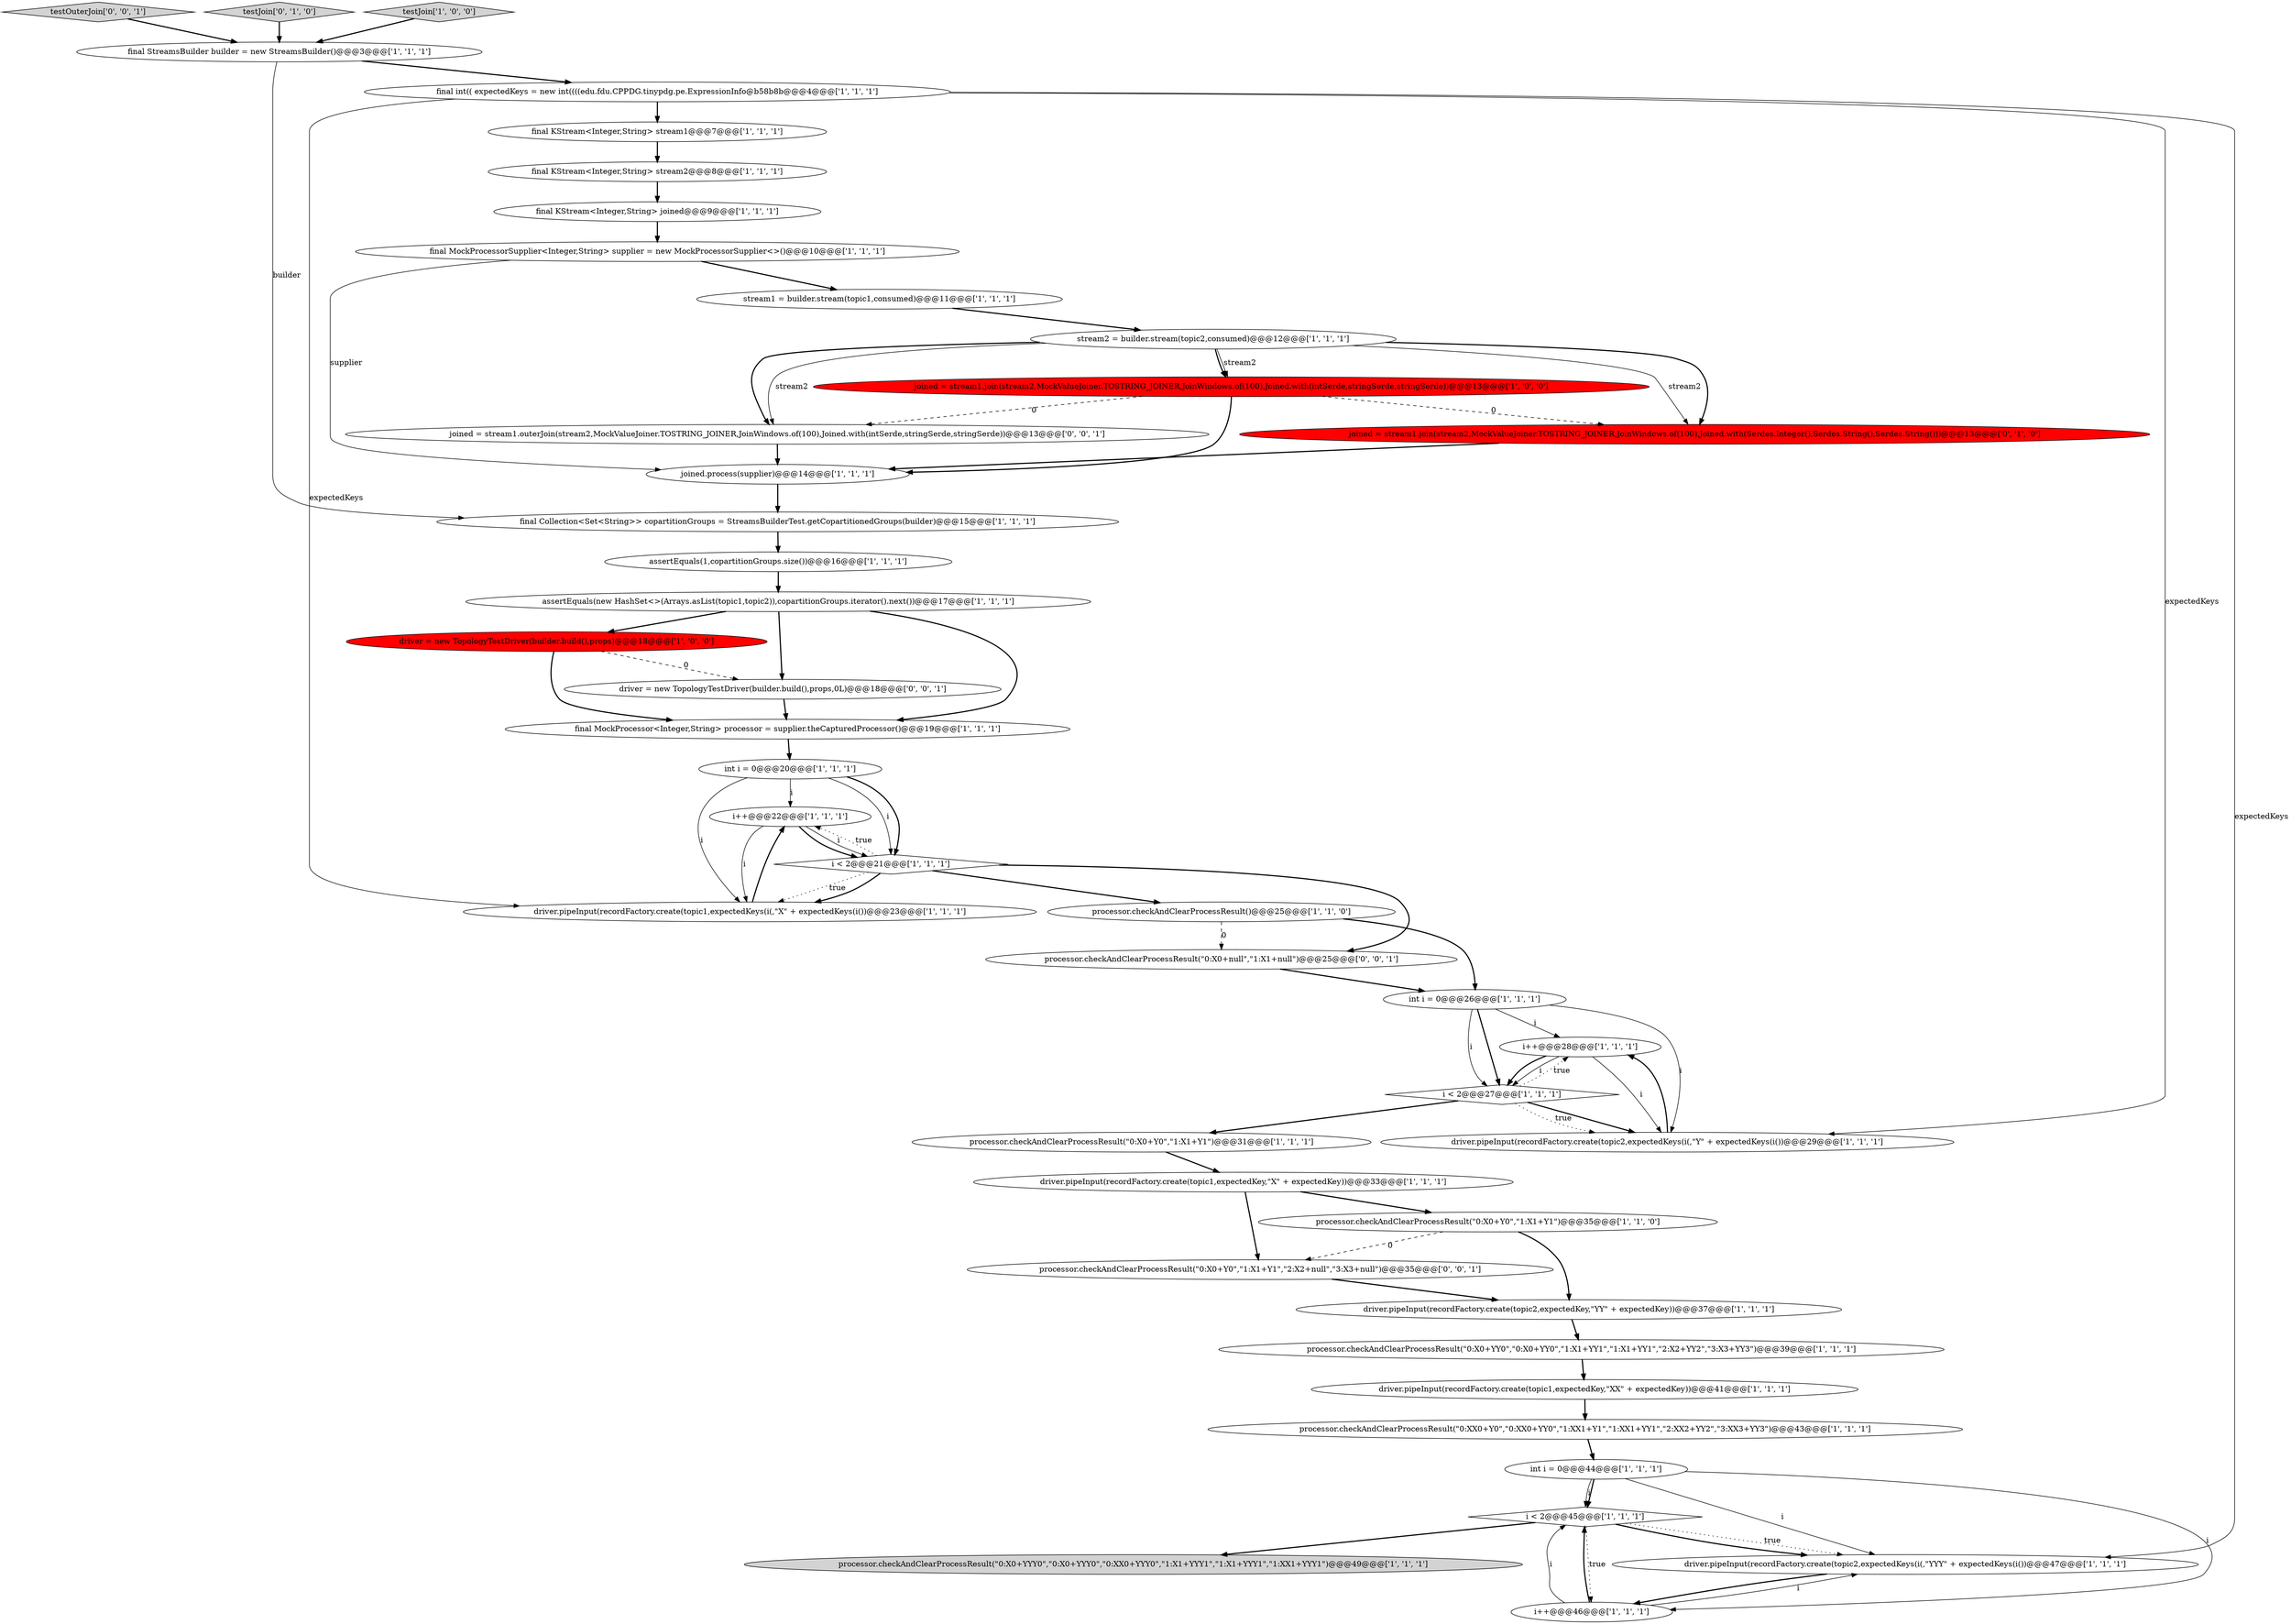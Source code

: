 digraph {
43 [style = filled, label = "processor.checkAndClearProcessResult(\"0:X0+null\",\"1:X1+null\")@@@25@@@['0', '0', '1']", fillcolor = white, shape = ellipse image = "AAA0AAABBB3BBB"];
31 [style = filled, label = "final int(( expectedKeys = new int((((edu.fdu.CPPDG.tinypdg.pe.ExpressionInfo@b58b8b@@@4@@@['1', '1', '1']", fillcolor = white, shape = ellipse image = "AAA0AAABBB1BBB"];
11 [style = filled, label = "final StreamsBuilder builder = new StreamsBuilder()@@@3@@@['1', '1', '1']", fillcolor = white, shape = ellipse image = "AAA0AAABBB1BBB"];
22 [style = filled, label = "assertEquals(1,copartitionGroups.size())@@@16@@@['1', '1', '1']", fillcolor = white, shape = ellipse image = "AAA0AAABBB1BBB"];
26 [style = filled, label = "driver.pipeInput(recordFactory.create(topic1,expectedKey,\"X\" + expectedKey))@@@33@@@['1', '1', '1']", fillcolor = white, shape = ellipse image = "AAA0AAABBB1BBB"];
29 [style = filled, label = "assertEquals(new HashSet<>(Arrays.asList(topic1,topic2)),copartitionGroups.iterator().next())@@@17@@@['1', '1', '1']", fillcolor = white, shape = ellipse image = "AAA0AAABBB1BBB"];
7 [style = filled, label = "processor.checkAndClearProcessResult()@@@25@@@['1', '1', '0']", fillcolor = white, shape = ellipse image = "AAA0AAABBB1BBB"];
36 [style = filled, label = "i++@@@28@@@['1', '1', '1']", fillcolor = white, shape = ellipse image = "AAA0AAABBB1BBB"];
33 [style = filled, label = "int i = 0@@@26@@@['1', '1', '1']", fillcolor = white, shape = ellipse image = "AAA0AAABBB1BBB"];
40 [style = filled, label = "driver = new TopologyTestDriver(builder.build(),props,0L)@@@18@@@['0', '0', '1']", fillcolor = white, shape = ellipse image = "AAA0AAABBB3BBB"];
12 [style = filled, label = "driver = new TopologyTestDriver(builder.build(),props)@@@18@@@['1', '0', '0']", fillcolor = red, shape = ellipse image = "AAA1AAABBB1BBB"];
41 [style = filled, label = "joined = stream1.outerJoin(stream2,MockValueJoiner.TOSTRING_JOINER,JoinWindows.of(100),Joined.with(intSerde,stringSerde,stringSerde))@@@13@@@['0', '0', '1']", fillcolor = white, shape = ellipse image = "AAA0AAABBB3BBB"];
19 [style = filled, label = "final KStream<Integer,String> stream1@@@7@@@['1', '1', '1']", fillcolor = white, shape = ellipse image = "AAA0AAABBB1BBB"];
25 [style = filled, label = "final Collection<Set<String>> copartitionGroups = StreamsBuilderTest.getCopartitionedGroups(builder)@@@15@@@['1', '1', '1']", fillcolor = white, shape = ellipse image = "AAA0AAABBB1BBB"];
17 [style = filled, label = "stream1 = builder.stream(topic1,consumed)@@@11@@@['1', '1', '1']", fillcolor = white, shape = ellipse image = "AAA0AAABBB1BBB"];
35 [style = filled, label = "processor.checkAndClearProcessResult(\"0:X0+Y0\",\"1:X1+Y1\")@@@31@@@['1', '1', '1']", fillcolor = white, shape = ellipse image = "AAA0AAABBB1BBB"];
39 [style = filled, label = "testOuterJoin['0', '0', '1']", fillcolor = lightgray, shape = diamond image = "AAA0AAABBB3BBB"];
2 [style = filled, label = "joined = stream1.join(stream2,MockValueJoiner.TOSTRING_JOINER,JoinWindows.of(100),Joined.with(intSerde,stringSerde,stringSerde))@@@13@@@['1', '0', '0']", fillcolor = red, shape = ellipse image = "AAA1AAABBB1BBB"];
28 [style = filled, label = "driver.pipeInput(recordFactory.create(topic2,expectedKey,\"YY\" + expectedKey))@@@37@@@['1', '1', '1']", fillcolor = white, shape = ellipse image = "AAA0AAABBB1BBB"];
4 [style = filled, label = "i < 2@@@27@@@['1', '1', '1']", fillcolor = white, shape = diamond image = "AAA0AAABBB1BBB"];
37 [style = filled, label = "joined = stream1.join(stream2,MockValueJoiner.TOSTRING_JOINER,JoinWindows.of(100),Joined.with(Serdes.Integer(),Serdes.String(),Serdes.String()))@@@13@@@['0', '1', '0']", fillcolor = red, shape = ellipse image = "AAA1AAABBB2BBB"];
24 [style = filled, label = "processor.checkAndClearProcessResult(\"0:XX0+Y0\",\"0:XX0+YY0\",\"1:XX1+Y1\",\"1:XX1+YY1\",\"2:XX2+YY2\",\"3:XX3+YY3\")@@@43@@@['1', '1', '1']", fillcolor = white, shape = ellipse image = "AAA0AAABBB1BBB"];
9 [style = filled, label = "int i = 0@@@20@@@['1', '1', '1']", fillcolor = white, shape = ellipse image = "AAA0AAABBB1BBB"];
15 [style = filled, label = "i++@@@22@@@['1', '1', '1']", fillcolor = white, shape = ellipse image = "AAA0AAABBB1BBB"];
21 [style = filled, label = "int i = 0@@@44@@@['1', '1', '1']", fillcolor = white, shape = ellipse image = "AAA0AAABBB1BBB"];
30 [style = filled, label = "processor.checkAndClearProcessResult(\"0:X0+YYY0\",\"0:X0+YYY0\",\"0:XX0+YYY0\",\"1:X1+YYY1\",\"1:X1+YYY1\",\"1:XX1+YYY1\")@@@49@@@['1', '1', '1']", fillcolor = lightgray, shape = ellipse image = "AAA0AAABBB1BBB"];
13 [style = filled, label = "i < 2@@@45@@@['1', '1', '1']", fillcolor = white, shape = diamond image = "AAA0AAABBB1BBB"];
8 [style = filled, label = "driver.pipeInput(recordFactory.create(topic2,expectedKeys(i(,\"YYY\" + expectedKeys(i())@@@47@@@['1', '1', '1']", fillcolor = white, shape = ellipse image = "AAA0AAABBB1BBB"];
5 [style = filled, label = "final KStream<Integer,String> stream2@@@8@@@['1', '1', '1']", fillcolor = white, shape = ellipse image = "AAA0AAABBB1BBB"];
6 [style = filled, label = "driver.pipeInput(recordFactory.create(topic1,expectedKeys(i(,\"X\" + expectedKeys(i())@@@23@@@['1', '1', '1']", fillcolor = white, shape = ellipse image = "AAA0AAABBB1BBB"];
27 [style = filled, label = "final MockProcessorSupplier<Integer,String> supplier = new MockProcessorSupplier<>()@@@10@@@['1', '1', '1']", fillcolor = white, shape = ellipse image = "AAA0AAABBB1BBB"];
14 [style = filled, label = "driver.pipeInput(recordFactory.create(topic2,expectedKeys(i(,\"Y\" + expectedKeys(i())@@@29@@@['1', '1', '1']", fillcolor = white, shape = ellipse image = "AAA0AAABBB1BBB"];
23 [style = filled, label = "final MockProcessor<Integer,String> processor = supplier.theCapturedProcessor()@@@19@@@['1', '1', '1']", fillcolor = white, shape = ellipse image = "AAA0AAABBB1BBB"];
34 [style = filled, label = "final KStream<Integer,String> joined@@@9@@@['1', '1', '1']", fillcolor = white, shape = ellipse image = "AAA0AAABBB1BBB"];
20 [style = filled, label = "stream2 = builder.stream(topic2,consumed)@@@12@@@['1', '1', '1']", fillcolor = white, shape = ellipse image = "AAA0AAABBB1BBB"];
0 [style = filled, label = "i < 2@@@21@@@['1', '1', '1']", fillcolor = white, shape = diamond image = "AAA0AAABBB1BBB"];
10 [style = filled, label = "processor.checkAndClearProcessResult(\"0:X0+Y0\",\"1:X1+Y1\")@@@35@@@['1', '1', '0']", fillcolor = white, shape = ellipse image = "AAA0AAABBB1BBB"];
18 [style = filled, label = "processor.checkAndClearProcessResult(\"0:X0+YY0\",\"0:X0+YY0\",\"1:X1+YY1\",\"1:X1+YY1\",\"2:X2+YY2\",\"3:X3+YY3\")@@@39@@@['1', '1', '1']", fillcolor = white, shape = ellipse image = "AAA0AAABBB1BBB"];
42 [style = filled, label = "processor.checkAndClearProcessResult(\"0:X0+Y0\",\"1:X1+Y1\",\"2:X2+null\",\"3:X3+null\")@@@35@@@['0', '0', '1']", fillcolor = white, shape = ellipse image = "AAA0AAABBB3BBB"];
32 [style = filled, label = "i++@@@46@@@['1', '1', '1']", fillcolor = white, shape = ellipse image = "AAA0AAABBB1BBB"];
1 [style = filled, label = "driver.pipeInput(recordFactory.create(topic1,expectedKey,\"XX\" + expectedKey))@@@41@@@['1', '1', '1']", fillcolor = white, shape = ellipse image = "AAA0AAABBB1BBB"];
38 [style = filled, label = "testJoin['0', '1', '0']", fillcolor = lightgray, shape = diamond image = "AAA0AAABBB2BBB"];
16 [style = filled, label = "testJoin['1', '0', '0']", fillcolor = lightgray, shape = diamond image = "AAA0AAABBB1BBB"];
3 [style = filled, label = "joined.process(supplier)@@@14@@@['1', '1', '1']", fillcolor = white, shape = ellipse image = "AAA0AAABBB1BBB"];
9->0 [style = solid, label="i"];
25->22 [style = bold, label=""];
26->10 [style = bold, label=""];
32->13 [style = solid, label="i"];
31->14 [style = solid, label="expectedKeys"];
0->6 [style = dotted, label="true"];
40->23 [style = bold, label=""];
37->3 [style = bold, label=""];
5->34 [style = bold, label=""];
19->5 [style = bold, label=""];
9->6 [style = solid, label="i"];
24->21 [style = bold, label=""];
15->0 [style = bold, label=""];
27->17 [style = bold, label=""];
20->37 [style = bold, label=""];
33->14 [style = solid, label="i"];
4->36 [style = dotted, label="true"];
2->41 [style = dashed, label="0"];
21->13 [style = bold, label=""];
17->20 [style = bold, label=""];
27->3 [style = solid, label="supplier"];
26->42 [style = bold, label=""];
28->18 [style = bold, label=""];
38->11 [style = bold, label=""];
36->4 [style = bold, label=""];
7->43 [style = dashed, label="0"];
29->23 [style = bold, label=""];
21->13 [style = solid, label="i"];
15->6 [style = solid, label="i"];
0->7 [style = bold, label=""];
13->32 [style = dotted, label="true"];
32->8 [style = solid, label="i"];
7->33 [style = bold, label=""];
20->41 [style = bold, label=""];
18->1 [style = bold, label=""];
2->37 [style = dashed, label="0"];
43->33 [style = bold, label=""];
29->40 [style = bold, label=""];
36->4 [style = solid, label="i"];
21->32 [style = solid, label="i"];
14->36 [style = bold, label=""];
33->4 [style = solid, label="i"];
4->14 [style = bold, label=""];
20->2 [style = solid, label="stream2"];
31->8 [style = solid, label="expectedKeys"];
11->25 [style = solid, label="builder"];
2->3 [style = bold, label=""];
0->43 [style = bold, label=""];
33->4 [style = bold, label=""];
22->29 [style = bold, label=""];
9->15 [style = solid, label="i"];
6->15 [style = bold, label=""];
11->31 [style = bold, label=""];
13->8 [style = dotted, label="true"];
42->28 [style = bold, label=""];
35->26 [style = bold, label=""];
31->19 [style = bold, label=""];
4->35 [style = bold, label=""];
10->28 [style = bold, label=""];
16->11 [style = bold, label=""];
9->0 [style = bold, label=""];
20->41 [style = solid, label="stream2"];
8->32 [style = bold, label=""];
0->6 [style = bold, label=""];
3->25 [style = bold, label=""];
20->37 [style = solid, label="stream2"];
0->15 [style = dotted, label="true"];
41->3 [style = bold, label=""];
13->30 [style = bold, label=""];
4->14 [style = dotted, label="true"];
15->0 [style = solid, label="i"];
39->11 [style = bold, label=""];
10->42 [style = dashed, label="0"];
33->36 [style = solid, label="i"];
20->2 [style = bold, label=""];
29->12 [style = bold, label=""];
12->40 [style = dashed, label="0"];
1->24 [style = bold, label=""];
31->6 [style = solid, label="expectedKeys"];
12->23 [style = bold, label=""];
13->8 [style = bold, label=""];
32->13 [style = bold, label=""];
21->8 [style = solid, label="i"];
23->9 [style = bold, label=""];
34->27 [style = bold, label=""];
36->14 [style = solid, label="i"];
}
